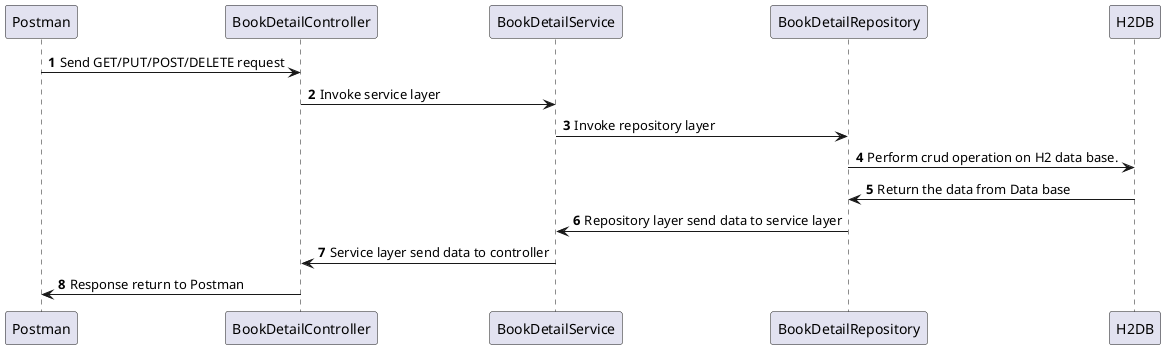 @startuml
'https://plantuml.com/sequence-diagram

autonumber

Postman -> BookDetailController: Send GET/PUT/POST/DELETE request
BookDetailController -> BookDetailService: Invoke service layer
BookDetailService -> BookDetailRepository: Invoke repository layer
BookDetailRepository -> H2DB: Perform crud operation on H2 data base.


H2DB -> BookDetailRepository: Return the data from Data base
BookDetailRepository -> BookDetailService: Repository layer send data to service layer
BookDetailService -> BookDetailController: Service layer send data to controller
BookDetailController -> Postman: Response return to Postman
@enduml